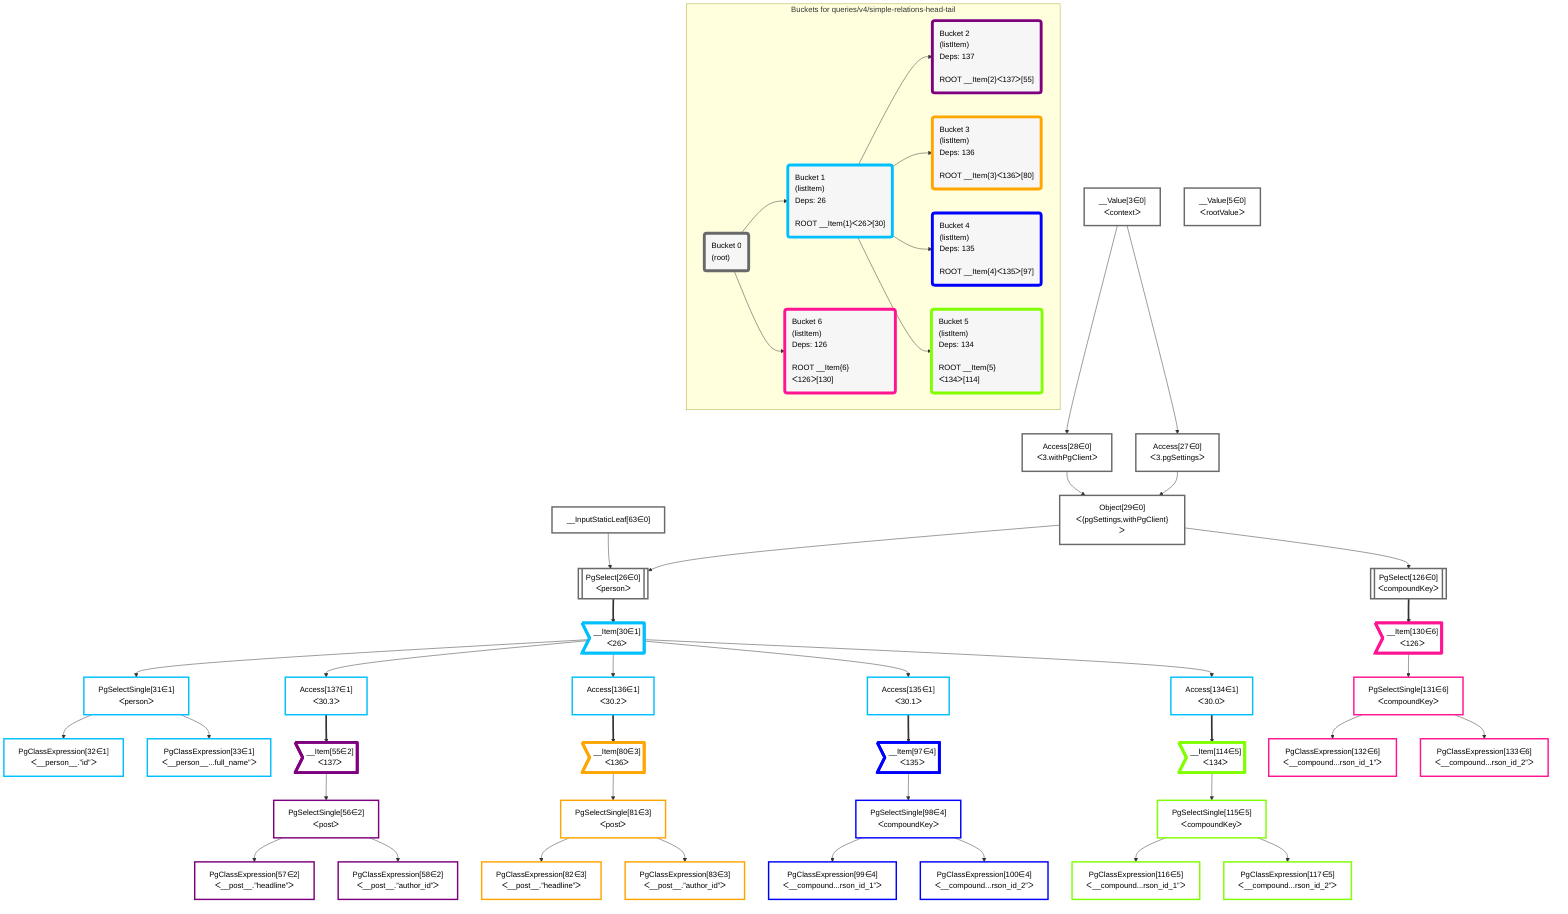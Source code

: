 graph TD
    classDef path fill:#eee,stroke:#000,color:#000
    classDef plan fill:#fff,stroke-width:3px,color:#000
    classDef itemplan fill:#fff,stroke-width:6px,color:#000
    classDef sideeffectplan fill:#f00,stroke-width:6px,color:#000
    classDef bucket fill:#f6f6f6,color:#000,stroke-width:6px,text-align:left


    %% define steps
    __Value3["__Value[3∈0]<br />ᐸcontextᐳ"]:::plan
    __Value5["__Value[5∈0]<br />ᐸrootValueᐳ"]:::plan
    Access27["Access[27∈0]<br />ᐸ3.pgSettingsᐳ"]:::plan
    Access28["Access[28∈0]<br />ᐸ3.withPgClientᐳ"]:::plan
    Object29["Object[29∈0]<br />ᐸ{pgSettings,withPgClient}ᐳ"]:::plan
    __InputStaticLeaf63["__InputStaticLeaf[63∈0]"]:::plan
    PgSelect26[["PgSelect[26∈0]<br />ᐸpersonᐳ"]]:::plan
    __Item30>"__Item[30∈1]<br />ᐸ26ᐳ"]:::itemplan
    PgSelectSingle31["PgSelectSingle[31∈1]<br />ᐸpersonᐳ"]:::plan
    PgClassExpression32["PgClassExpression[32∈1]<br />ᐸ__person__.”id”ᐳ"]:::plan
    PgClassExpression33["PgClassExpression[33∈1]<br />ᐸ__person__...full_name”ᐳ"]:::plan
    Access137["Access[137∈1]<br />ᐸ30.3ᐳ"]:::plan
    __Item55>"__Item[55∈2]<br />ᐸ137ᐳ"]:::itemplan
    PgSelectSingle56["PgSelectSingle[56∈2]<br />ᐸpostᐳ"]:::plan
    PgClassExpression57["PgClassExpression[57∈2]<br />ᐸ__post__.”headline”ᐳ"]:::plan
    PgClassExpression58["PgClassExpression[58∈2]<br />ᐸ__post__.”author_id”ᐳ"]:::plan
    Access136["Access[136∈1]<br />ᐸ30.2ᐳ"]:::plan
    __Item80>"__Item[80∈3]<br />ᐸ136ᐳ"]:::itemplan
    PgSelectSingle81["PgSelectSingle[81∈3]<br />ᐸpostᐳ"]:::plan
    PgClassExpression82["PgClassExpression[82∈3]<br />ᐸ__post__.”headline”ᐳ"]:::plan
    PgClassExpression83["PgClassExpression[83∈3]<br />ᐸ__post__.”author_id”ᐳ"]:::plan
    Access135["Access[135∈1]<br />ᐸ30.1ᐳ"]:::plan
    __Item97>"__Item[97∈4]<br />ᐸ135ᐳ"]:::itemplan
    PgSelectSingle98["PgSelectSingle[98∈4]<br />ᐸcompoundKeyᐳ"]:::plan
    PgClassExpression99["PgClassExpression[99∈4]<br />ᐸ__compound...rson_id_1”ᐳ"]:::plan
    PgClassExpression100["PgClassExpression[100∈4]<br />ᐸ__compound...rson_id_2”ᐳ"]:::plan
    Access134["Access[134∈1]<br />ᐸ30.0ᐳ"]:::plan
    __Item114>"__Item[114∈5]<br />ᐸ134ᐳ"]:::itemplan
    PgSelectSingle115["PgSelectSingle[115∈5]<br />ᐸcompoundKeyᐳ"]:::plan
    PgClassExpression116["PgClassExpression[116∈5]<br />ᐸ__compound...rson_id_1”ᐳ"]:::plan
    PgClassExpression117["PgClassExpression[117∈5]<br />ᐸ__compound...rson_id_2”ᐳ"]:::plan
    PgSelect126[["PgSelect[126∈0]<br />ᐸcompoundKeyᐳ"]]:::plan
    __Item130>"__Item[130∈6]<br />ᐸ126ᐳ"]:::itemplan
    PgSelectSingle131["PgSelectSingle[131∈6]<br />ᐸcompoundKeyᐳ"]:::plan
    PgClassExpression132["PgClassExpression[132∈6]<br />ᐸ__compound...rson_id_1”ᐳ"]:::plan
    PgClassExpression133["PgClassExpression[133∈6]<br />ᐸ__compound...rson_id_2”ᐳ"]:::plan

    %% plan dependencies
    __Value3 --> Access27
    __Value3 --> Access28
    Access27 & Access28 --> Object29
    Object29 & __InputStaticLeaf63 --> PgSelect26
    PgSelect26 ==> __Item30
    __Item30 --> PgSelectSingle31
    PgSelectSingle31 --> PgClassExpression32
    PgSelectSingle31 --> PgClassExpression33
    __Item30 --> Access137
    Access137 ==> __Item55
    __Item55 --> PgSelectSingle56
    PgSelectSingle56 --> PgClassExpression57
    PgSelectSingle56 --> PgClassExpression58
    __Item30 --> Access136
    Access136 ==> __Item80
    __Item80 --> PgSelectSingle81
    PgSelectSingle81 --> PgClassExpression82
    PgSelectSingle81 --> PgClassExpression83
    __Item30 --> Access135
    Access135 ==> __Item97
    __Item97 --> PgSelectSingle98
    PgSelectSingle98 --> PgClassExpression99
    PgSelectSingle98 --> PgClassExpression100
    __Item30 --> Access134
    Access134 ==> __Item114
    __Item114 --> PgSelectSingle115
    PgSelectSingle115 --> PgClassExpression116
    PgSelectSingle115 --> PgClassExpression117
    Object29 --> PgSelect126
    PgSelect126 ==> __Item130
    __Item130 --> PgSelectSingle131
    PgSelectSingle131 --> PgClassExpression132
    PgSelectSingle131 --> PgClassExpression133

    %% plan-to-path relationships

    subgraph "Buckets for queries/v4/simple-relations-head-tail"
    Bucket0("Bucket 0<br />(root)"):::bucket
    classDef bucket0 stroke:#696969
    class Bucket0,__Value3,__Value5,PgSelect26,Access27,Access28,Object29,__InputStaticLeaf63,PgSelect126 bucket0
    Bucket1("Bucket 1<br />(listItem)<br />Deps: 26<br /><br />ROOT __Item{1}ᐸ26ᐳ[30]"):::bucket
    classDef bucket1 stroke:#00bfff
    class Bucket1,__Item30,PgSelectSingle31,PgClassExpression32,PgClassExpression33,Access134,Access135,Access136,Access137 bucket1
    Bucket2("Bucket 2<br />(listItem)<br />Deps: 137<br /><br />ROOT __Item{2}ᐸ137ᐳ[55]"):::bucket
    classDef bucket2 stroke:#7f007f
    class Bucket2,__Item55,PgSelectSingle56,PgClassExpression57,PgClassExpression58 bucket2
    Bucket3("Bucket 3<br />(listItem)<br />Deps: 136<br /><br />ROOT __Item{3}ᐸ136ᐳ[80]"):::bucket
    classDef bucket3 stroke:#ffa500
    class Bucket3,__Item80,PgSelectSingle81,PgClassExpression82,PgClassExpression83 bucket3
    Bucket4("Bucket 4<br />(listItem)<br />Deps: 135<br /><br />ROOT __Item{4}ᐸ135ᐳ[97]"):::bucket
    classDef bucket4 stroke:#0000ff
    class Bucket4,__Item97,PgSelectSingle98,PgClassExpression99,PgClassExpression100 bucket4
    Bucket5("Bucket 5<br />(listItem)<br />Deps: 134<br /><br />ROOT __Item{5}ᐸ134ᐳ[114]"):::bucket
    classDef bucket5 stroke:#7fff00
    class Bucket5,__Item114,PgSelectSingle115,PgClassExpression116,PgClassExpression117 bucket5
    Bucket6("Bucket 6<br />(listItem)<br />Deps: 126<br /><br />ROOT __Item{6}ᐸ126ᐳ[130]"):::bucket
    classDef bucket6 stroke:#ff1493
    class Bucket6,__Item130,PgSelectSingle131,PgClassExpression132,PgClassExpression133 bucket6
    Bucket0 --> Bucket1 & Bucket6
    Bucket1 --> Bucket2 & Bucket3 & Bucket4 & Bucket5
    end